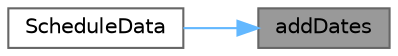 digraph "addDates"
{
 // INTERACTIVE_SVG=YES
 // LATEX_PDF_SIZE
  bgcolor="transparent";
  edge [fontname=Helvetica,fontsize=10,labelfontname=Helvetica,labelfontsize=10];
  node [fontname=Helvetica,fontsize=10,shape=box,height=0.2,width=0.4];
  rankdir="RL";
  Node1 [label="addDates",height=0.2,width=0.4,color="gray40", fillcolor="grey60", style="filled", fontcolor="black",tooltip="Add dates."];
  Node1 -> Node2 [dir="back",color="steelblue1",style="solid"];
  Node2 [label="ScheduleData",height=0.2,width=0.4,color="grey40", fillcolor="white", style="filled",URL="$classore_1_1data_1_1_schedule_data.html#a1f6f03ef2220e7f1fec01455d6975e89",tooltip="Constructor with ScheduleDates."];
}
